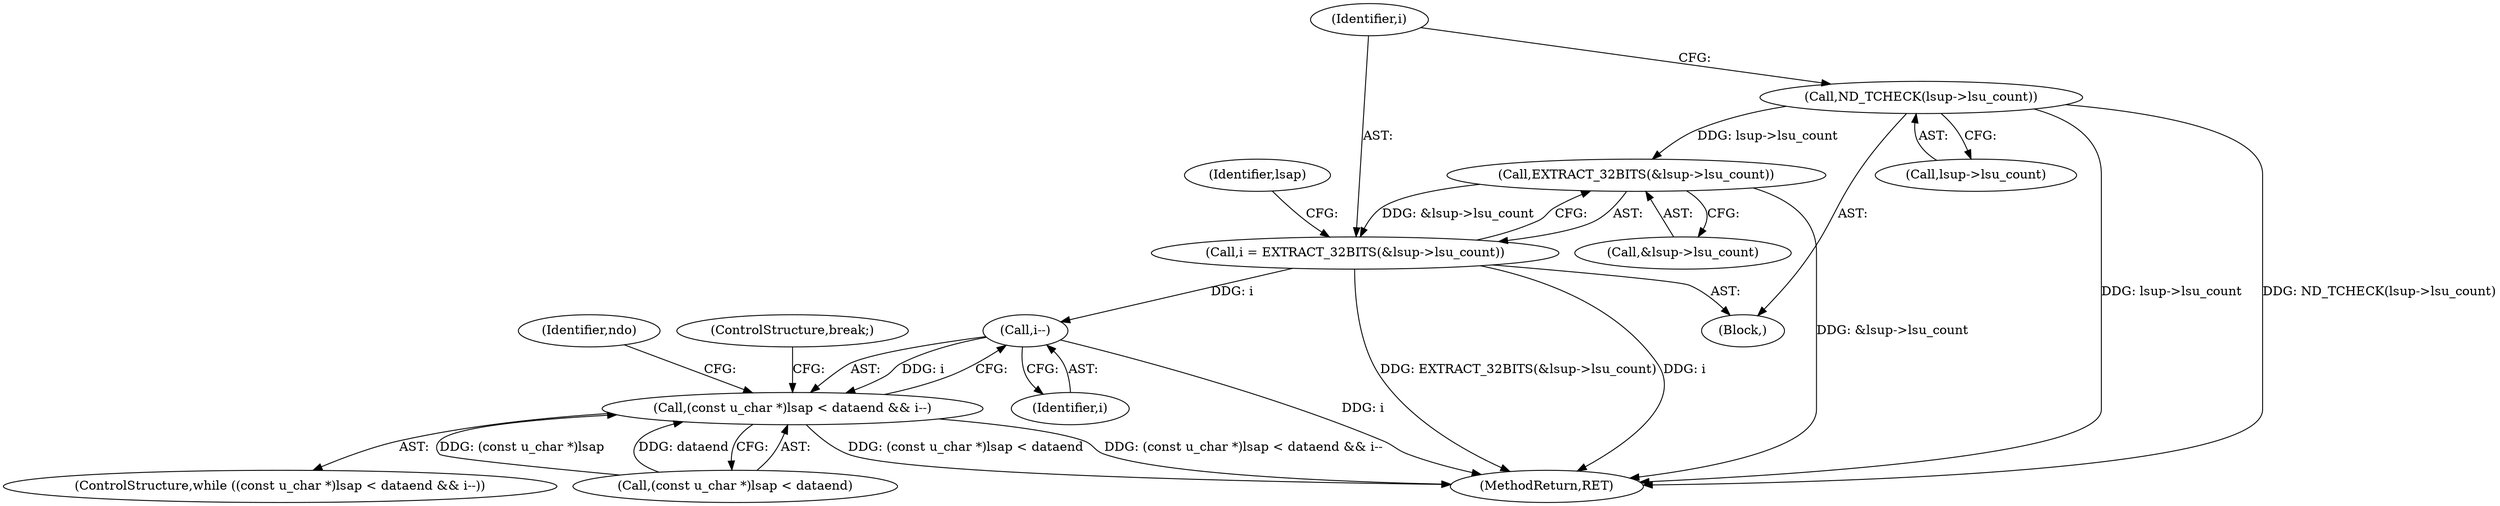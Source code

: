 digraph "0_tcpdump_88b2dac837e81cf56dce05e6e7b5989332c0092d@pointer" {
"1000422" [label="(Call,ND_TCHECK(lsup->lsu_count))"];
"1000428" [label="(Call,EXTRACT_32BITS(&lsup->lsu_count))"];
"1000426" [label="(Call,i = EXTRACT_32BITS(&lsup->lsu_count))"];
"1000445" [label="(Call,i--)"];
"1000439" [label="(Call,(const u_char *)lsap < dataend && i--)"];
"1000423" [label="(Call,lsup->lsu_count)"];
"1000438" [label="(ControlStructure,while ((const u_char *)lsap < dataend && i--))"];
"1000428" [label="(Call,EXTRACT_32BITS(&lsup->lsu_count))"];
"1000426" [label="(Call,i = EXTRACT_32BITS(&lsup->lsu_count))"];
"1000450" [label="(Identifier,ndo)"];
"1000439" [label="(Call,(const u_char *)lsap < dataend && i--)"];
"1000469" [label="(ControlStructure,break;)"];
"1000422" [label="(Call,ND_TCHECK(lsup->lsu_count))"];
"1000440" [label="(Call,(const u_char *)lsap < dataend)"];
"1000411" [label="(Block,)"];
"1000445" [label="(Call,i--)"];
"1000446" [label="(Identifier,i)"];
"1000434" [label="(Identifier,lsap)"];
"1000509" [label="(MethodReturn,RET)"];
"1000427" [label="(Identifier,i)"];
"1000429" [label="(Call,&lsup->lsu_count)"];
"1000422" -> "1000411"  [label="AST: "];
"1000422" -> "1000423"  [label="CFG: "];
"1000423" -> "1000422"  [label="AST: "];
"1000427" -> "1000422"  [label="CFG: "];
"1000422" -> "1000509"  [label="DDG: lsup->lsu_count"];
"1000422" -> "1000509"  [label="DDG: ND_TCHECK(lsup->lsu_count)"];
"1000422" -> "1000428"  [label="DDG: lsup->lsu_count"];
"1000428" -> "1000426"  [label="AST: "];
"1000428" -> "1000429"  [label="CFG: "];
"1000429" -> "1000428"  [label="AST: "];
"1000426" -> "1000428"  [label="CFG: "];
"1000428" -> "1000509"  [label="DDG: &lsup->lsu_count"];
"1000428" -> "1000426"  [label="DDG: &lsup->lsu_count"];
"1000426" -> "1000411"  [label="AST: "];
"1000427" -> "1000426"  [label="AST: "];
"1000434" -> "1000426"  [label="CFG: "];
"1000426" -> "1000509"  [label="DDG: EXTRACT_32BITS(&lsup->lsu_count)"];
"1000426" -> "1000509"  [label="DDG: i"];
"1000426" -> "1000445"  [label="DDG: i"];
"1000445" -> "1000439"  [label="AST: "];
"1000445" -> "1000446"  [label="CFG: "];
"1000446" -> "1000445"  [label="AST: "];
"1000439" -> "1000445"  [label="CFG: "];
"1000445" -> "1000509"  [label="DDG: i"];
"1000445" -> "1000439"  [label="DDG: i"];
"1000439" -> "1000438"  [label="AST: "];
"1000439" -> "1000440"  [label="CFG: "];
"1000440" -> "1000439"  [label="AST: "];
"1000450" -> "1000439"  [label="CFG: "];
"1000469" -> "1000439"  [label="CFG: "];
"1000439" -> "1000509"  [label="DDG: (const u_char *)lsap < dataend"];
"1000439" -> "1000509"  [label="DDG: (const u_char *)lsap < dataend && i--"];
"1000440" -> "1000439"  [label="DDG: (const u_char *)lsap"];
"1000440" -> "1000439"  [label="DDG: dataend"];
}
